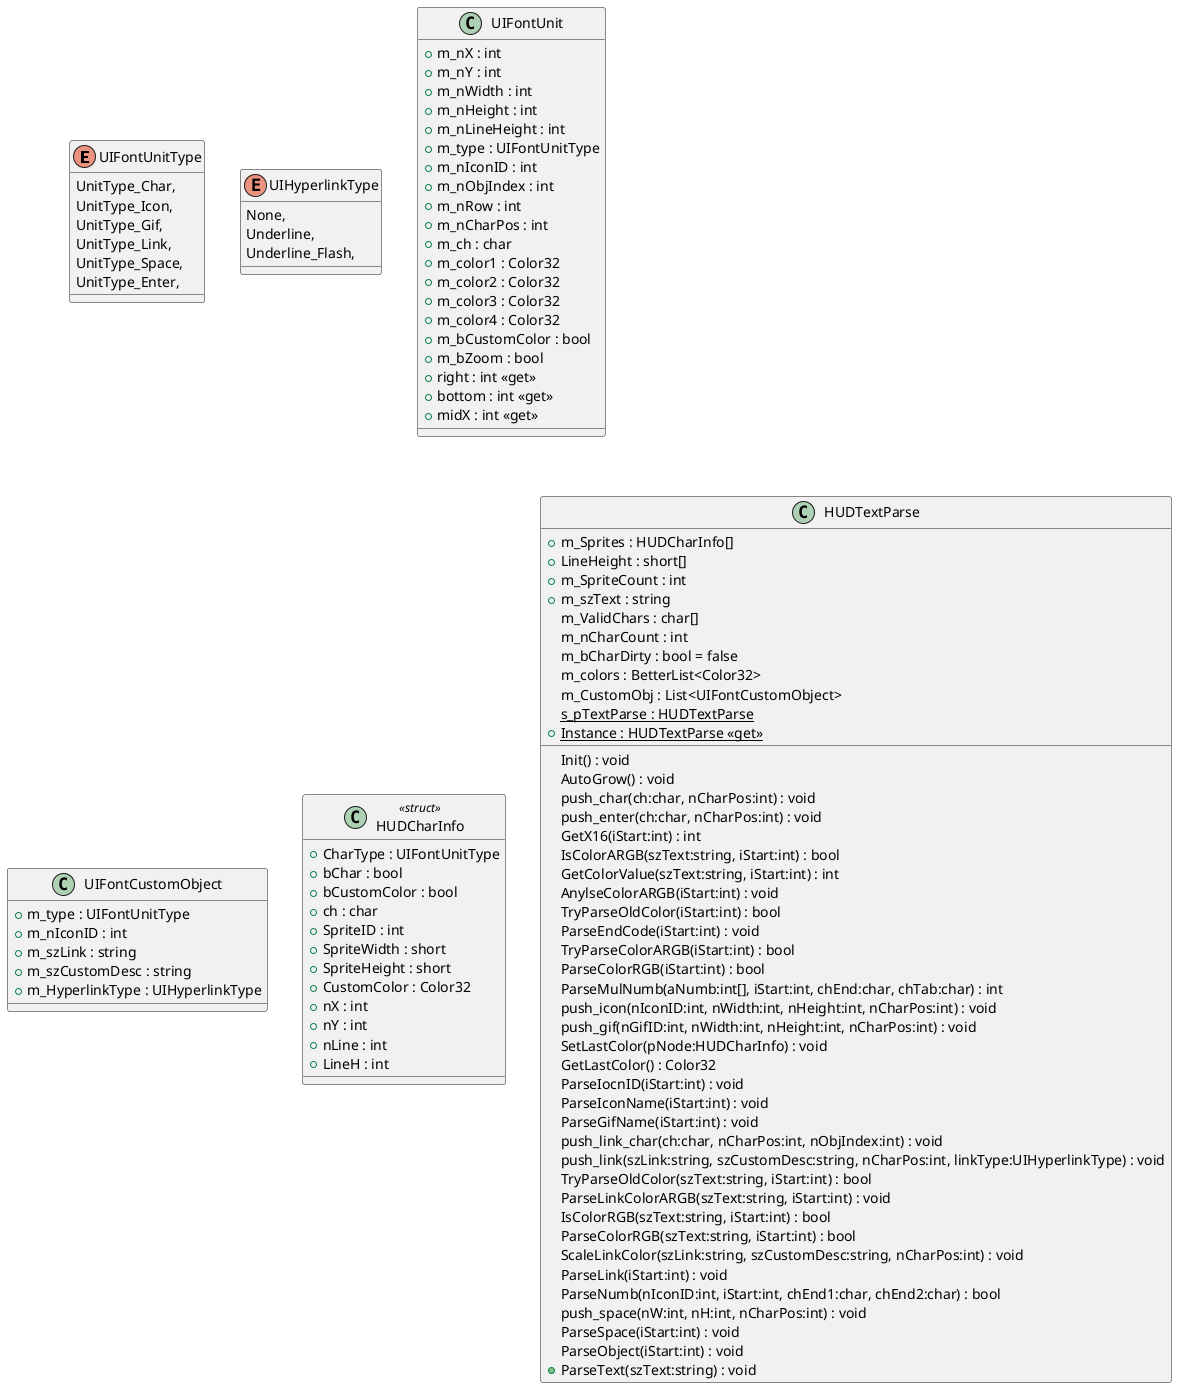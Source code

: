 @startuml
enum UIFontUnitType {
    UnitType_Char,
    UnitType_Icon,
    UnitType_Gif,
    UnitType_Link,
    UnitType_Space,
    UnitType_Enter,
}
enum UIHyperlinkType {
    None,
    Underline,
    Underline_Flash,
}
class UIFontUnit {
    + m_nX : int
    + m_nY : int
    + m_nWidth : int
    + m_nHeight : int
    + m_nLineHeight : int
    + m_type : UIFontUnitType
    + m_nIconID : int
    + m_nObjIndex : int
    + m_nRow : int
    + m_nCharPos : int
    + m_ch : char
    + m_color1 : Color32
    + m_color2 : Color32
    + m_color3 : Color32
    + m_color4 : Color32
    + m_bCustomColor : bool
    + m_bZoom : bool
    + right : int <<get>>
    + bottom : int <<get>>
    + midX : int <<get>>
}
class UIFontCustomObject {
    + m_type : UIFontUnitType
    + m_nIconID : int
    + m_szLink : string
    + m_szCustomDesc : string
    + m_HyperlinkType : UIHyperlinkType
}
class HUDCharInfo <<struct>> {
    + CharType : UIFontUnitType
    + bChar : bool
    + bCustomColor : bool
    + ch : char
    + SpriteID : int
    + SpriteWidth : short
    + SpriteHeight : short
    + CustomColor : Color32
    + nX : int
    + nY : int
    + nLine : int
    + LineH : int
}
class HUDTextParse {
    + m_Sprites : HUDCharInfo[]
    + LineHeight : short[]
    + m_SpriteCount : int
    + m_szText : string
    m_ValidChars : char[]
    m_nCharCount : int
    m_bCharDirty : bool = false
    m_colors : BetterList<Color32>
    m_CustomObj : List<UIFontCustomObject>
    {static} s_pTextParse : HUDTextParse
    + {static} Instance : HUDTextParse <<get>>
    Init() : void
    AutoGrow() : void
    push_char(ch:char, nCharPos:int) : void
    push_enter(ch:char, nCharPos:int) : void
    GetX16(iStart:int) : int
    IsColorARGB(szText:string, iStart:int) : bool
    GetColorValue(szText:string, iStart:int) : int
    AnylseColorARGB(iStart:int) : void
    TryParseOldColor(iStart:int) : bool
    ParseEndCode(iStart:int) : void
    TryParseColorARGB(iStart:int) : bool
    ParseColorRGB(iStart:int) : bool
    ParseMulNumb(aNumb:int[], iStart:int, chEnd:char, chTab:char) : int
    push_icon(nIconID:int, nWidth:int, nHeight:int, nCharPos:int) : void
    push_gif(nGifID:int, nWidth:int, nHeight:int, nCharPos:int) : void
    SetLastColor(pNode:HUDCharInfo) : void
    GetLastColor() : Color32
    ParseIocnID(iStart:int) : void
    ParseIconName(iStart:int) : void
    ParseGifName(iStart:int) : void
    push_link_char(ch:char, nCharPos:int, nObjIndex:int) : void
    push_link(szLink:string, szCustomDesc:string, nCharPos:int, linkType:UIHyperlinkType) : void
    TryParseOldColor(szText:string, iStart:int) : bool
    ParseLinkColorARGB(szText:string, iStart:int) : void
    IsColorRGB(szText:string, iStart:int) : bool
    ParseColorRGB(szText:string, iStart:int) : bool
    ScaleLinkColor(szLink:string, szCustomDesc:string, nCharPos:int) : void
    ParseLink(iStart:int) : void
    ParseNumb(nIconID:int, iStart:int, chEnd1:char, chEnd2:char) : bool
    push_space(nW:int, nH:int, nCharPos:int) : void
    ParseSpace(iStart:int) : void
    ParseObject(iStart:int) : void
    + ParseText(szText:string) : void
}
@enduml
